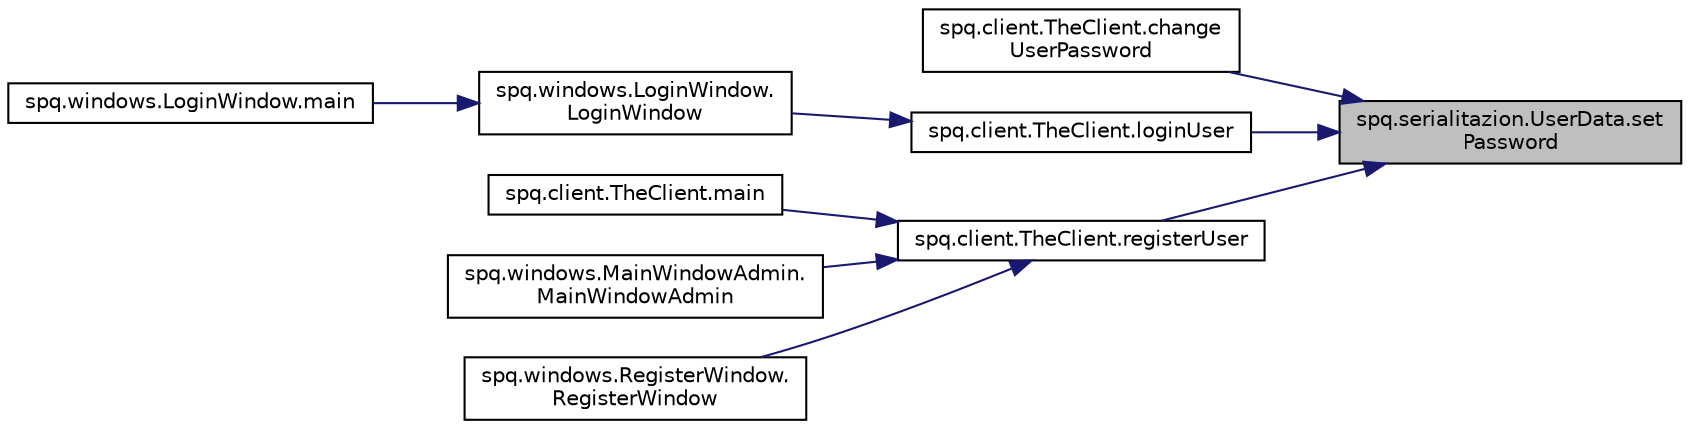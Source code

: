 digraph "spq.serialitazion.UserData.setPassword"
{
 // LATEX_PDF_SIZE
  edge [fontname="Helvetica",fontsize="10",labelfontname="Helvetica",labelfontsize="10"];
  node [fontname="Helvetica",fontsize="10",shape=record];
  rankdir="RL";
  Node1 [label="spq.serialitazion.UserData.set\lPassword",height=0.2,width=0.4,color="black", fillcolor="grey75", style="filled", fontcolor="black",tooltip=" "];
  Node1 -> Node2 [dir="back",color="midnightblue",fontsize="10",style="solid",fontname="Helvetica"];
  Node2 [label="spq.client.TheClient.change\lUserPassword",height=0.2,width=0.4,color="black", fillcolor="white", style="filled",URL="$classspq_1_1client_1_1_the_client.html#a661dc844170b3bee25e1c439a41176a7",tooltip=" "];
  Node1 -> Node3 [dir="back",color="midnightblue",fontsize="10",style="solid",fontname="Helvetica"];
  Node3 [label="spq.client.TheClient.loginUser",height=0.2,width=0.4,color="black", fillcolor="white", style="filled",URL="$classspq_1_1client_1_1_the_client.html#a44d62b5e8253c3dadb3c805afcc497e6",tooltip=" "];
  Node3 -> Node4 [dir="back",color="midnightblue",fontsize="10",style="solid",fontname="Helvetica"];
  Node4 [label="spq.windows.LoginWindow.\lLoginWindow",height=0.2,width=0.4,color="black", fillcolor="white", style="filled",URL="$classspq_1_1windows_1_1_login_window.html#ac21f858274217aed75608436780bc9a6",tooltip=" "];
  Node4 -> Node5 [dir="back",color="midnightblue",fontsize="10",style="solid",fontname="Helvetica"];
  Node5 [label="spq.windows.LoginWindow.main",height=0.2,width=0.4,color="black", fillcolor="white", style="filled",URL="$classspq_1_1windows_1_1_login_window.html#a21d5dc595b96d865c7efd9429c3077ea",tooltip=" "];
  Node1 -> Node6 [dir="back",color="midnightblue",fontsize="10",style="solid",fontname="Helvetica"];
  Node6 [label="spq.client.TheClient.registerUser",height=0.2,width=0.4,color="black", fillcolor="white", style="filled",URL="$classspq_1_1client_1_1_the_client.html#a7c577348a80f03ccd1a81297fd1e7809",tooltip=" "];
  Node6 -> Node7 [dir="back",color="midnightblue",fontsize="10",style="solid",fontname="Helvetica"];
  Node7 [label="spq.client.TheClient.main",height=0.2,width=0.4,color="black", fillcolor="white", style="filled",URL="$classspq_1_1client_1_1_the_client.html#ae6edad5c28753b899d2ade7ec6e8b823",tooltip=" "];
  Node6 -> Node8 [dir="back",color="midnightblue",fontsize="10",style="solid",fontname="Helvetica"];
  Node8 [label="spq.windows.MainWindowAdmin.\lMainWindowAdmin",height=0.2,width=0.4,color="black", fillcolor="white", style="filled",URL="$classspq_1_1windows_1_1_main_window_admin.html#a6f184e059ccaa33595489cf5e29004c3",tooltip=" "];
  Node6 -> Node9 [dir="back",color="midnightblue",fontsize="10",style="solid",fontname="Helvetica"];
  Node9 [label="spq.windows.RegisterWindow.\lRegisterWindow",height=0.2,width=0.4,color="black", fillcolor="white", style="filled",URL="$classspq_1_1windows_1_1_register_window.html#ae6fb67636b4a8460b21e18d4aadf7f94",tooltip=" "];
}
